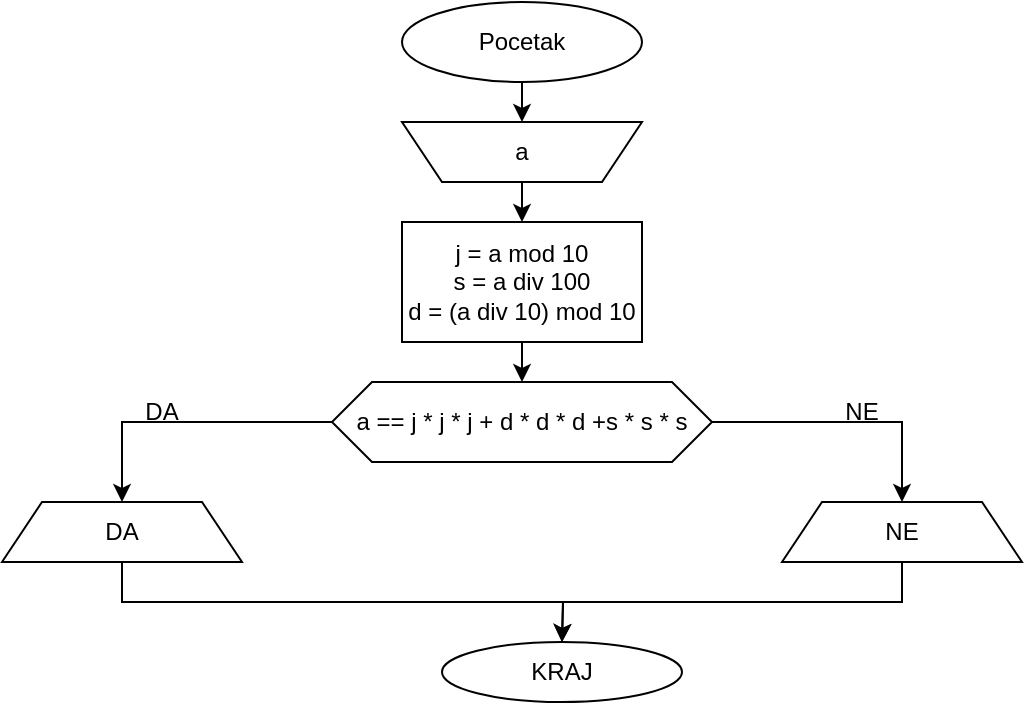 <mxfile version="24.7.17">
  <diagram name="Page-1" id="QBQExu9JMCdMLVNKMQ2H">
    <mxGraphModel dx="724" dy="477" grid="1" gridSize="10" guides="1" tooltips="1" connect="1" arrows="1" fold="1" page="1" pageScale="1" pageWidth="850" pageHeight="1100" math="0" shadow="0">
      <root>
        <mxCell id="0" />
        <mxCell id="1" parent="0" />
        <mxCell id="XVnsgopd-X_FRebo5cDS-4" style="edgeStyle=orthogonalEdgeStyle;rounded=0;orthogonalLoop=1;jettySize=auto;html=1;exitX=0.5;exitY=1;exitDx=0;exitDy=0;entryX=0.5;entryY=0;entryDx=0;entryDy=0;" edge="1" parent="1" source="XVnsgopd-X_FRebo5cDS-1" target="XVnsgopd-X_FRebo5cDS-3">
          <mxGeometry relative="1" as="geometry" />
        </mxCell>
        <mxCell id="XVnsgopd-X_FRebo5cDS-1" value="Pocetak" style="ellipse;whiteSpace=wrap;html=1;" vertex="1" parent="1">
          <mxGeometry x="360" y="60" width="120" height="40" as="geometry" />
        </mxCell>
        <mxCell id="XVnsgopd-X_FRebo5cDS-2" value="" style="shape=trapezoid;perimeter=trapezoidPerimeter;whiteSpace=wrap;html=1;fixedSize=1;rotation=-180;" vertex="1" parent="1">
          <mxGeometry x="360" y="120" width="120" height="30" as="geometry" />
        </mxCell>
        <mxCell id="XVnsgopd-X_FRebo5cDS-6" style="edgeStyle=orthogonalEdgeStyle;rounded=0;orthogonalLoop=1;jettySize=auto;html=1;exitX=0.5;exitY=1;exitDx=0;exitDy=0;entryX=0.5;entryY=0;entryDx=0;entryDy=0;" edge="1" parent="1" source="XVnsgopd-X_FRebo5cDS-3" target="XVnsgopd-X_FRebo5cDS-5">
          <mxGeometry relative="1" as="geometry" />
        </mxCell>
        <mxCell id="XVnsgopd-X_FRebo5cDS-3" value="a" style="text;html=1;align=center;verticalAlign=middle;whiteSpace=wrap;rounded=0;" vertex="1" parent="1">
          <mxGeometry x="390" y="120" width="60" height="30" as="geometry" />
        </mxCell>
        <mxCell id="XVnsgopd-X_FRebo5cDS-8" style="edgeStyle=orthogonalEdgeStyle;rounded=0;orthogonalLoop=1;jettySize=auto;html=1;exitX=0.5;exitY=1;exitDx=0;exitDy=0;entryX=0.5;entryY=0;entryDx=0;entryDy=0;" edge="1" parent="1" source="XVnsgopd-X_FRebo5cDS-5" target="XVnsgopd-X_FRebo5cDS-7">
          <mxGeometry relative="1" as="geometry" />
        </mxCell>
        <mxCell id="XVnsgopd-X_FRebo5cDS-5" value="j = a mod 10&lt;div&gt;s = a div 100&lt;/div&gt;&lt;div&gt;d = (a div 10) mod 10&lt;/div&gt;" style="rounded=0;whiteSpace=wrap;html=1;" vertex="1" parent="1">
          <mxGeometry x="360" y="170" width="120" height="60" as="geometry" />
        </mxCell>
        <mxCell id="XVnsgopd-X_FRebo5cDS-10" style="edgeStyle=orthogonalEdgeStyle;rounded=0;orthogonalLoop=1;jettySize=auto;html=1;exitX=0;exitY=0.5;exitDx=0;exitDy=0;entryX=0.5;entryY=0;entryDx=0;entryDy=0;" edge="1" parent="1" source="XVnsgopd-X_FRebo5cDS-7" target="XVnsgopd-X_FRebo5cDS-9">
          <mxGeometry relative="1" as="geometry" />
        </mxCell>
        <mxCell id="XVnsgopd-X_FRebo5cDS-13" style="edgeStyle=orthogonalEdgeStyle;rounded=0;orthogonalLoop=1;jettySize=auto;html=1;exitX=1;exitY=0.5;exitDx=0;exitDy=0;entryX=0.5;entryY=0;entryDx=0;entryDy=0;" edge="1" parent="1" source="XVnsgopd-X_FRebo5cDS-7" target="XVnsgopd-X_FRebo5cDS-12">
          <mxGeometry relative="1" as="geometry" />
        </mxCell>
        <mxCell id="XVnsgopd-X_FRebo5cDS-7" value="a == j * j * j + d * d * d +s * s * s" style="shape=hexagon;perimeter=hexagonPerimeter2;whiteSpace=wrap;html=1;fixedSize=1;" vertex="1" parent="1">
          <mxGeometry x="325" y="250" width="190" height="40" as="geometry" />
        </mxCell>
        <mxCell id="XVnsgopd-X_FRebo5cDS-15" style="edgeStyle=orthogonalEdgeStyle;rounded=0;orthogonalLoop=1;jettySize=auto;html=1;exitX=0.5;exitY=1;exitDx=0;exitDy=0;" edge="1" parent="1" source="XVnsgopd-X_FRebo5cDS-9">
          <mxGeometry relative="1" as="geometry">
            <mxPoint x="440" y="380.0" as="targetPoint" />
          </mxGeometry>
        </mxCell>
        <mxCell id="XVnsgopd-X_FRebo5cDS-9" value="DA" style="shape=trapezoid;perimeter=trapezoidPerimeter;whiteSpace=wrap;html=1;fixedSize=1;" vertex="1" parent="1">
          <mxGeometry x="160" y="310" width="120" height="30" as="geometry" />
        </mxCell>
        <mxCell id="XVnsgopd-X_FRebo5cDS-11" value="DA" style="text;html=1;align=center;verticalAlign=middle;whiteSpace=wrap;rounded=0;" vertex="1" parent="1">
          <mxGeometry x="210" y="250" width="60" height="30" as="geometry" />
        </mxCell>
        <mxCell id="XVnsgopd-X_FRebo5cDS-16" style="edgeStyle=orthogonalEdgeStyle;rounded=0;orthogonalLoop=1;jettySize=auto;html=1;exitX=0.5;exitY=1;exitDx=0;exitDy=0;" edge="1" parent="1" source="XVnsgopd-X_FRebo5cDS-12">
          <mxGeometry relative="1" as="geometry">
            <mxPoint x="440" y="380.0" as="targetPoint" />
          </mxGeometry>
        </mxCell>
        <mxCell id="XVnsgopd-X_FRebo5cDS-12" value="NE" style="shape=trapezoid;perimeter=trapezoidPerimeter;whiteSpace=wrap;html=1;fixedSize=1;" vertex="1" parent="1">
          <mxGeometry x="550" y="310" width="120" height="30" as="geometry" />
        </mxCell>
        <mxCell id="XVnsgopd-X_FRebo5cDS-14" value="NE" style="text;html=1;align=center;verticalAlign=middle;whiteSpace=wrap;rounded=0;" vertex="1" parent="1">
          <mxGeometry x="560" y="250" width="60" height="30" as="geometry" />
        </mxCell>
        <mxCell id="XVnsgopd-X_FRebo5cDS-17" value="KRAJ" style="ellipse;whiteSpace=wrap;html=1;" vertex="1" parent="1">
          <mxGeometry x="380" y="380" width="120" height="30" as="geometry" />
        </mxCell>
      </root>
    </mxGraphModel>
  </diagram>
</mxfile>
